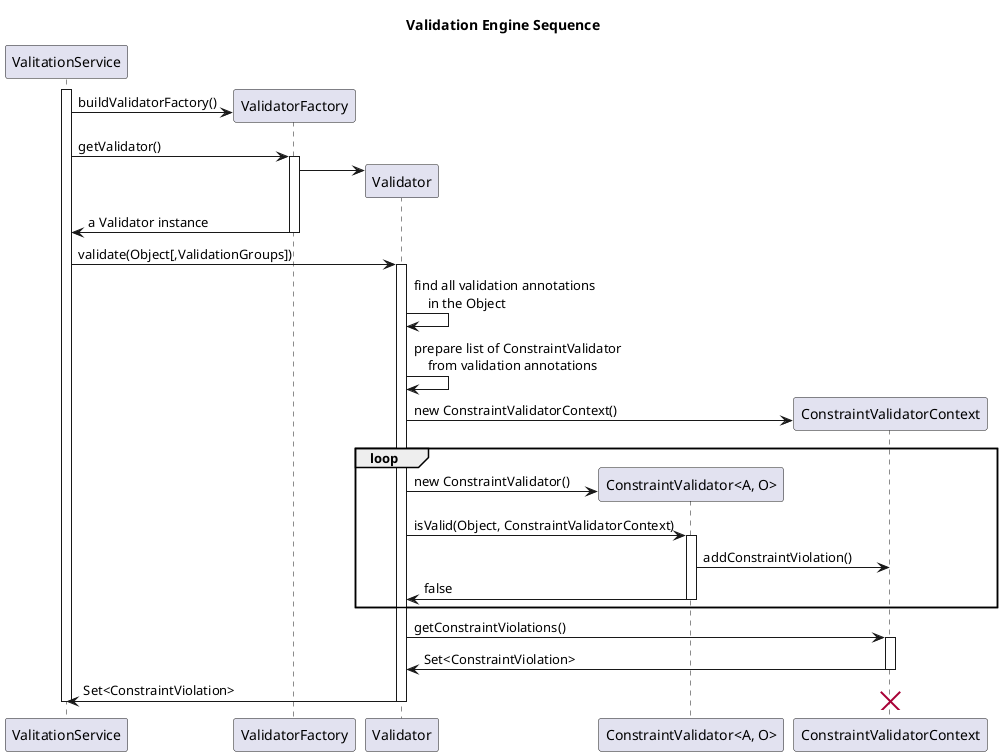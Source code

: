 @startuml
title Validation Engine Sequence

participant ValitationService as SVS
participant ValidatorFactory as VF
participant Validator as V
participant "ConstraintValidator<A, O>" as  SV
participant ConstraintValidatorContext as VC

activate SVS
SVS -> VF ** : buildValidatorFactory()
SVS -> VF : getValidator()
activate VF
VF -> V **
VF -> SVS : a Validator instance
deactivate VF
SVS -> V : validate(Object[,ValidationGroups])
activate V
V -> V : find all validation annotations \n    in the Object
V -> V : prepare list of ConstraintValidator \n    from validation annotations
V -> VC ** : new ConstraintValidatorContext()

loop
V -> SV ** : new ConstraintValidator()
V -> SV : isValid(Object, ConstraintValidatorContext)
activate SV
SV -> VC : addConstraintViolation()
SV -> V : false
deactivate SV
end loop

V -> VC : getConstraintViolations()
activate VC
VC -> V : Set<ConstraintViolation>
deactivate VC
V -> SVS : Set<ConstraintViolation>
deactivate V
destroy VC
deactivate SVS

@enduml